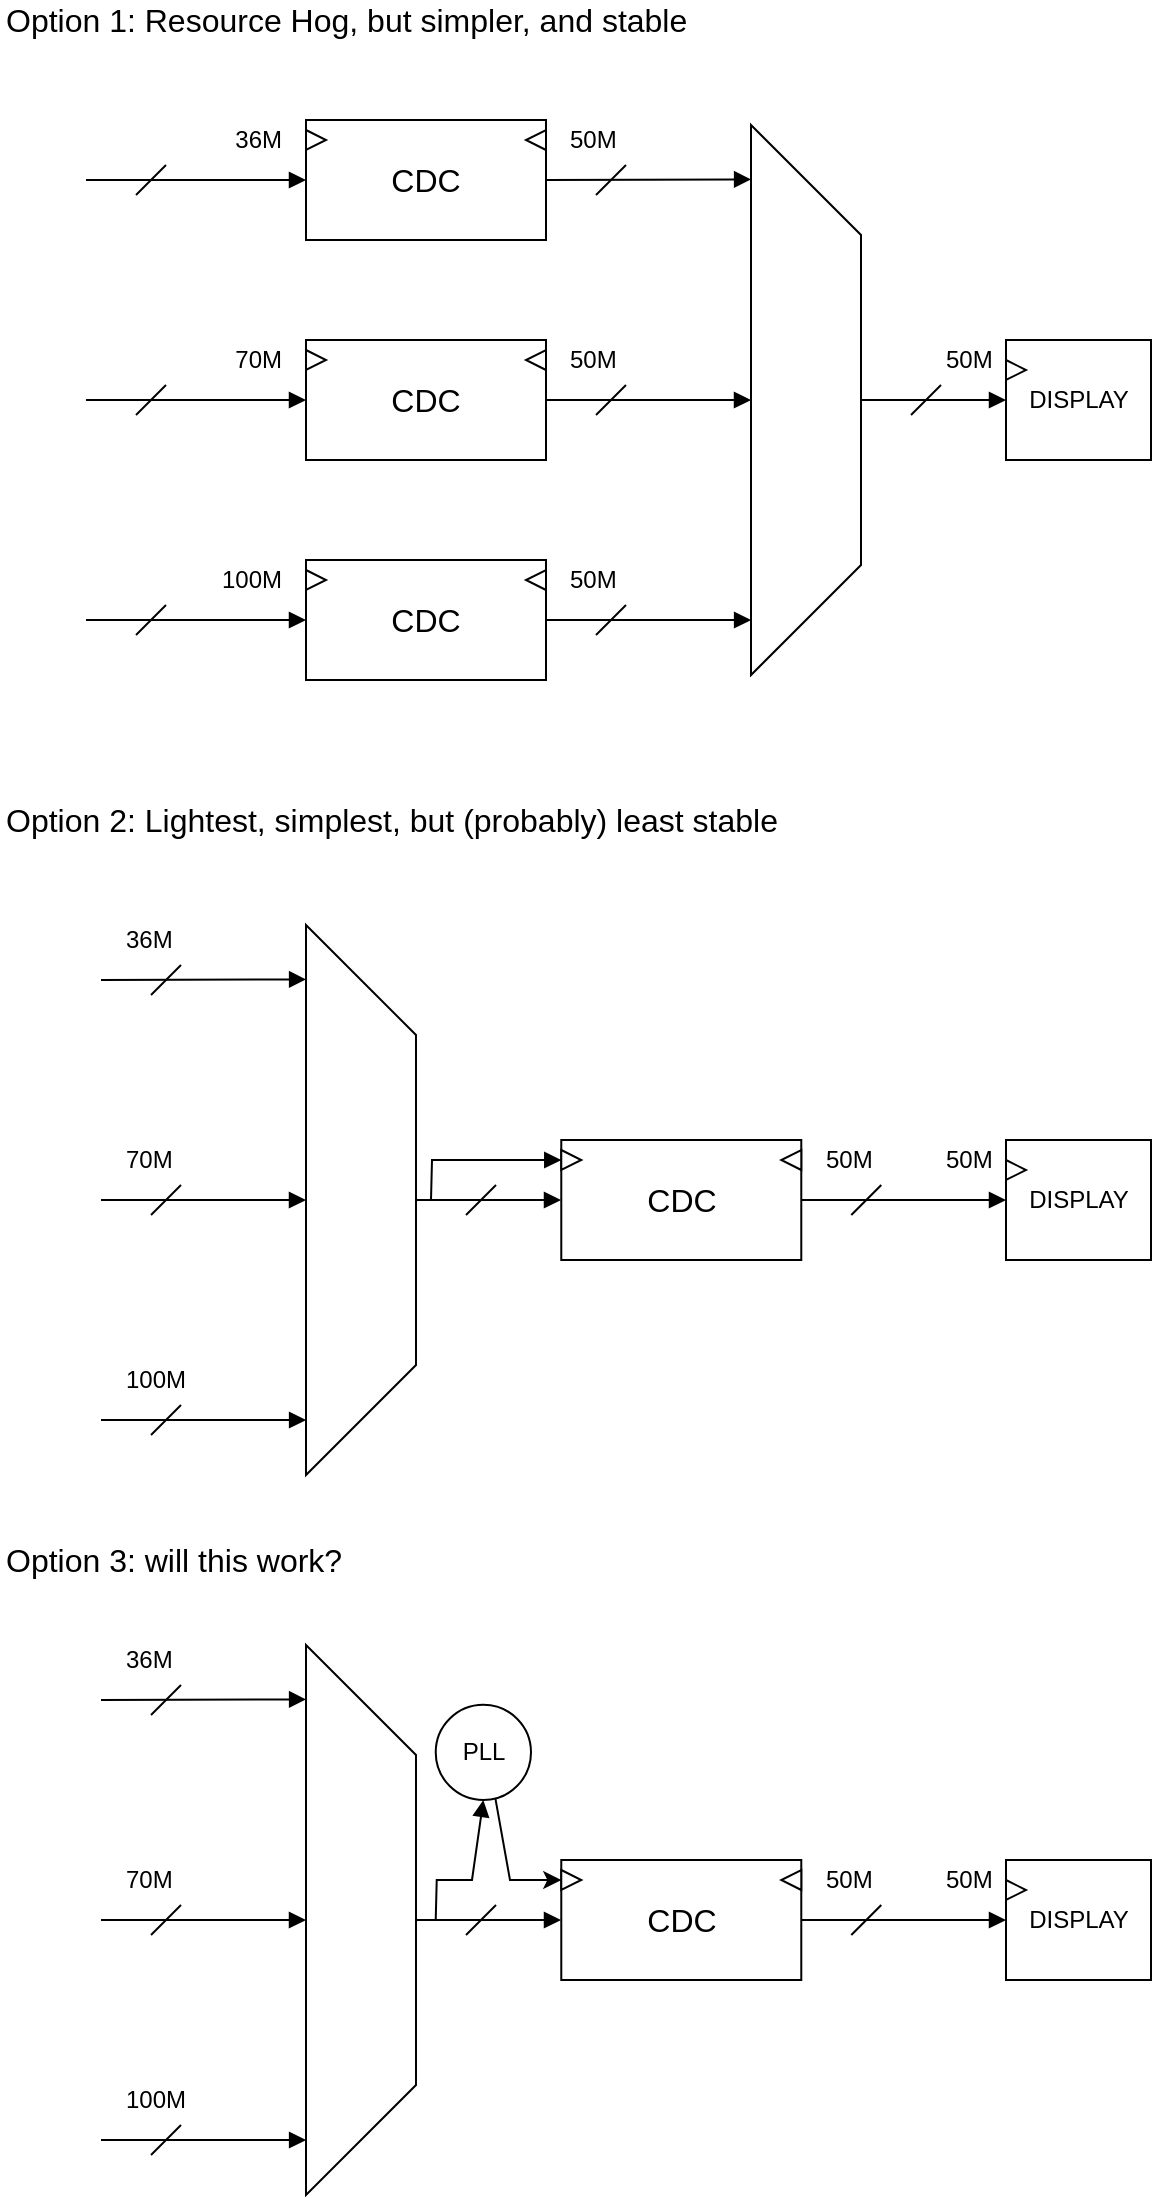 <mxfile version="12.4.3" type="device" pages="1"><diagram id="1HUxuPu3lJ-ICC_iqJTp" name="Page-1"><mxGraphModel dx="2370" dy="1342" grid="1" gridSize="10" guides="1" tooltips="1" connect="1" arrows="1" fold="1" page="1" pageScale="1" pageWidth="827" pageHeight="1169" math="0" shadow="0"><root><mxCell id="0"/><mxCell id="1" parent="0"/><mxCell id="hkhS4apou0D0wFcvePs4-18" value="CDC" style="rounded=0;whiteSpace=wrap;html=1;fontSize=16;align=center;" vertex="1" parent="1"><mxGeometry x="170" y="80" width="120" height="60" as="geometry"/></mxCell><mxCell id="hkhS4apou0D0wFcvePs4-4" value="Option 1: Resource Hog, but simpler, and stable" style="text;html=1;strokeColor=none;fillColor=none;align=left;verticalAlign=middle;whiteSpace=wrap;rounded=0;labelPosition=center;verticalLabelPosition=middle;fontSize=16;" vertex="1" parent="1"><mxGeometry x="17.5" y="20" width="510" height="20" as="geometry"/></mxCell><mxCell id="hkhS4apou0D0wFcvePs4-10" value="" style="shape=trapezoid;perimeter=trapezoidPerimeter;whiteSpace=wrap;html=1;fontSize=16;align=left;rotation=90;" vertex="1" parent="1"><mxGeometry x="282.5" y="192.5" width="275" height="55" as="geometry"/></mxCell><mxCell id="hkhS4apou0D0wFcvePs4-15" value="" style="triangle;html=1;whiteSpace=wrap;rotation=-180;" vertex="1" parent="1"><mxGeometry x="280" y="85" width="10" height="10" as="geometry"/></mxCell><mxCell id="hkhS4apou0D0wFcvePs4-21" value="" style="triangle;html=1;whiteSpace=wrap;" vertex="1" parent="1"><mxGeometry x="170" y="85" width="10" height="10" as="geometry"/></mxCell><mxCell id="hkhS4apou0D0wFcvePs4-22" value="CDC" style="rounded=0;whiteSpace=wrap;html=1;fontSize=16;align=center;" vertex="1" parent="1"><mxGeometry x="170" y="190" width="120" height="60" as="geometry"/></mxCell><mxCell id="hkhS4apou0D0wFcvePs4-23" value="" style="triangle;html=1;whiteSpace=wrap;rotation=-180;" vertex="1" parent="1"><mxGeometry x="280" y="195" width="10" height="10" as="geometry"/></mxCell><mxCell id="hkhS4apou0D0wFcvePs4-24" value="" style="triangle;html=1;whiteSpace=wrap;" vertex="1" parent="1"><mxGeometry x="170" y="195" width="10" height="10" as="geometry"/></mxCell><mxCell id="hkhS4apou0D0wFcvePs4-25" value="CDC" style="rounded=0;whiteSpace=wrap;html=1;fontSize=16;align=center;" vertex="1" parent="1"><mxGeometry x="170" y="300" width="120" height="60" as="geometry"/></mxCell><mxCell id="hkhS4apou0D0wFcvePs4-26" value="" style="triangle;html=1;whiteSpace=wrap;rotation=-180;" vertex="1" parent="1"><mxGeometry x="280" y="305" width="10" height="10" as="geometry"/></mxCell><mxCell id="hkhS4apou0D0wFcvePs4-27" value="" style="triangle;html=1;whiteSpace=wrap;" vertex="1" parent="1"><mxGeometry x="170" y="305" width="10" height="10" as="geometry"/></mxCell><mxCell id="hkhS4apou0D0wFcvePs4-28" value="36M" style="text;html=1;strokeColor=none;fillColor=none;align=right;verticalAlign=middle;whiteSpace=wrap;rounded=0;fontSize=12;" vertex="1" parent="1"><mxGeometry x="120" y="80" width="40" height="20" as="geometry"/></mxCell><mxCell id="hkhS4apou0D0wFcvePs4-29" value="50M" style="text;html=1;strokeColor=none;fillColor=none;align=left;verticalAlign=middle;whiteSpace=wrap;rounded=0;fontSize=12;" vertex="1" parent="1"><mxGeometry x="300" y="80" width="40" height="20" as="geometry"/></mxCell><mxCell id="hkhS4apou0D0wFcvePs4-30" value="70M" style="text;html=1;strokeColor=none;fillColor=none;align=right;verticalAlign=middle;whiteSpace=wrap;rounded=0;fontSize=12;" vertex="1" parent="1"><mxGeometry x="120" y="190" width="40" height="20" as="geometry"/></mxCell><mxCell id="hkhS4apou0D0wFcvePs4-31" value="50M" style="text;html=1;strokeColor=none;fillColor=none;align=left;verticalAlign=middle;whiteSpace=wrap;rounded=0;fontSize=12;" vertex="1" parent="1"><mxGeometry x="300" y="190" width="40" height="20" as="geometry"/></mxCell><mxCell id="hkhS4apou0D0wFcvePs4-32" value="100M" style="text;html=1;strokeColor=none;fillColor=none;align=right;verticalAlign=middle;whiteSpace=wrap;rounded=0;fontSize=12;" vertex="1" parent="1"><mxGeometry x="120" y="300" width="40" height="20" as="geometry"/></mxCell><mxCell id="hkhS4apou0D0wFcvePs4-33" value="50M" style="text;html=1;strokeColor=none;fillColor=none;align=left;verticalAlign=middle;whiteSpace=wrap;rounded=0;fontSize=12;" vertex="1" parent="1"><mxGeometry x="300" y="300" width="40" height="20" as="geometry"/></mxCell><mxCell id="hkhS4apou0D0wFcvePs4-34" value="" style="endArrow=block;html=1;fontSize=12;entryX=0;entryY=0.5;entryDx=0;entryDy=0;endFill=1;" edge="1" parent="1" target="hkhS4apou0D0wFcvePs4-18"><mxGeometry width="50" height="50" relative="1" as="geometry"><mxPoint x="60" y="110" as="sourcePoint"/><mxPoint x="110" y="110" as="targetPoint"/></mxGeometry></mxCell><mxCell id="hkhS4apou0D0wFcvePs4-41" value="" style="verticalLabelPosition=bottom;shadow=0;dashed=0;align=center;html=1;verticalAlign=top;shape=mxgraph.electrical.transmission.bus_width;pointerEvents=1;fontSize=12;" vertex="1" parent="1"><mxGeometry x="85" y="102.5" width="15" height="15" as="geometry"/></mxCell><mxCell id="hkhS4apou0D0wFcvePs4-54" value="" style="endArrow=block;html=1;fontSize=12;entryX=0;entryY=0.5;entryDx=0;entryDy=0;endFill=1;" edge="1" parent="1"><mxGeometry width="50" height="50" relative="1" as="geometry"><mxPoint x="60" y="220" as="sourcePoint"/><mxPoint x="170" y="220" as="targetPoint"/></mxGeometry></mxCell><mxCell id="hkhS4apou0D0wFcvePs4-55" value="" style="verticalLabelPosition=bottom;shadow=0;dashed=0;align=center;html=1;verticalAlign=top;shape=mxgraph.electrical.transmission.bus_width;pointerEvents=1;fontSize=12;" vertex="1" parent="1"><mxGeometry x="85" y="212.5" width="15" height="15" as="geometry"/></mxCell><mxCell id="hkhS4apou0D0wFcvePs4-56" value="" style="endArrow=block;html=1;fontSize=12;entryX=0;entryY=0.5;entryDx=0;entryDy=0;endFill=1;" edge="1" parent="1"><mxGeometry width="50" height="50" relative="1" as="geometry"><mxPoint x="60" y="330" as="sourcePoint"/><mxPoint x="170" y="330" as="targetPoint"/></mxGeometry></mxCell><mxCell id="hkhS4apou0D0wFcvePs4-57" value="" style="verticalLabelPosition=bottom;shadow=0;dashed=0;align=center;html=1;verticalAlign=top;shape=mxgraph.electrical.transmission.bus_width;pointerEvents=1;fontSize=12;" vertex="1" parent="1"><mxGeometry x="85" y="322.5" width="15" height="15" as="geometry"/></mxCell><mxCell id="hkhS4apou0D0wFcvePs4-58" value="" style="endArrow=block;html=1;fontSize=12;endFill=1;entryX=0.099;entryY=0.999;entryDx=0;entryDy=0;entryPerimeter=0;" edge="1" parent="1" target="hkhS4apou0D0wFcvePs4-10"><mxGeometry width="50" height="50" relative="1" as="geometry"><mxPoint x="290" y="110" as="sourcePoint"/><mxPoint x="360" y="110" as="targetPoint"/></mxGeometry></mxCell><mxCell id="hkhS4apou0D0wFcvePs4-59" value="" style="verticalLabelPosition=bottom;shadow=0;dashed=0;align=center;html=1;verticalAlign=top;shape=mxgraph.electrical.transmission.bus_width;pointerEvents=1;fontSize=12;" vertex="1" parent="1"><mxGeometry x="315" y="102.5" width="15" height="15" as="geometry"/></mxCell><mxCell id="hkhS4apou0D0wFcvePs4-60" value="" style="endArrow=block;html=1;fontSize=12;endFill=1;entryX=0.5;entryY=1;entryDx=0;entryDy=0;" edge="1" parent="1" target="hkhS4apou0D0wFcvePs4-10"><mxGeometry width="50" height="50" relative="1" as="geometry"><mxPoint x="290" y="220" as="sourcePoint"/><mxPoint x="390" y="220" as="targetPoint"/></mxGeometry></mxCell><mxCell id="hkhS4apou0D0wFcvePs4-61" value="" style="verticalLabelPosition=bottom;shadow=0;dashed=0;align=center;html=1;verticalAlign=top;shape=mxgraph.electrical.transmission.bus_width;pointerEvents=1;fontSize=12;" vertex="1" parent="1"><mxGeometry x="315" y="212.5" width="15" height="15" as="geometry"/></mxCell><mxCell id="hkhS4apou0D0wFcvePs4-62" value="" style="endArrow=block;html=1;fontSize=12;endFill=1;entryX=0.9;entryY=0.999;entryDx=0;entryDy=0;entryPerimeter=0;" edge="1" parent="1" target="hkhS4apou0D0wFcvePs4-10"><mxGeometry width="50" height="50" relative="1" as="geometry"><mxPoint x="290" y="330" as="sourcePoint"/><mxPoint x="390" y="330" as="targetPoint"/></mxGeometry></mxCell><mxCell id="hkhS4apou0D0wFcvePs4-63" value="" style="verticalLabelPosition=bottom;shadow=0;dashed=0;align=center;html=1;verticalAlign=top;shape=mxgraph.electrical.transmission.bus_width;pointerEvents=1;fontSize=12;" vertex="1" parent="1"><mxGeometry x="315" y="322.5" width="15" height="15" as="geometry"/></mxCell><mxCell id="hkhS4apou0D0wFcvePs4-65" value="" style="endArrow=block;html=1;fontSize=12;endFill=1;" edge="1" parent="1"><mxGeometry width="50" height="50" relative="1" as="geometry"><mxPoint x="447.5" y="220" as="sourcePoint"/><mxPoint x="520" y="220" as="targetPoint"/></mxGeometry></mxCell><mxCell id="hkhS4apou0D0wFcvePs4-66" value="" style="verticalLabelPosition=bottom;shadow=0;dashed=0;align=center;html=1;verticalAlign=top;shape=mxgraph.electrical.transmission.bus_width;pointerEvents=1;fontSize=12;" vertex="1" parent="1"><mxGeometry x="472.5" y="212.5" width="15" height="15" as="geometry"/></mxCell><mxCell id="hkhS4apou0D0wFcvePs4-67" value="DISPLAY" style="rounded=0;whiteSpace=wrap;html=1;fontSize=12;align=center;" vertex="1" parent="1"><mxGeometry x="520" y="190" width="72.5" height="60" as="geometry"/></mxCell><mxCell id="hkhS4apou0D0wFcvePs4-68" value="" style="triangle;html=1;whiteSpace=wrap;" vertex="1" parent="1"><mxGeometry x="520" y="200" width="10" height="10" as="geometry"/></mxCell><mxCell id="hkhS4apou0D0wFcvePs4-69" value="50M" style="text;html=1;strokeColor=none;fillColor=none;align=left;verticalAlign=middle;whiteSpace=wrap;rounded=0;fontSize=12;" vertex="1" parent="1"><mxGeometry x="487.5" y="190" width="40" height="20" as="geometry"/></mxCell><mxCell id="hkhS4apou0D0wFcvePs4-71" value="" style="shape=trapezoid;perimeter=trapezoidPerimeter;whiteSpace=wrap;html=1;fontSize=16;align=left;rotation=90;" vertex="1" parent="1"><mxGeometry x="60" y="592.5" width="275" height="55" as="geometry"/></mxCell><mxCell id="hkhS4apou0D0wFcvePs4-81" value="36M" style="text;html=1;strokeColor=none;fillColor=none;align=left;verticalAlign=middle;whiteSpace=wrap;rounded=0;fontSize=12;" vertex="1" parent="1"><mxGeometry x="77.5" y="480" width="40" height="20" as="geometry"/></mxCell><mxCell id="hkhS4apou0D0wFcvePs4-83" value="70M" style="text;html=1;strokeColor=none;fillColor=none;align=left;verticalAlign=middle;whiteSpace=wrap;rounded=0;fontSize=12;" vertex="1" parent="1"><mxGeometry x="77.5" y="590" width="40" height="20" as="geometry"/></mxCell><mxCell id="hkhS4apou0D0wFcvePs4-85" value="100M" style="text;html=1;strokeColor=none;fillColor=none;align=left;verticalAlign=middle;whiteSpace=wrap;rounded=0;fontSize=12;" vertex="1" parent="1"><mxGeometry x="77.5" y="700" width="40" height="20" as="geometry"/></mxCell><mxCell id="hkhS4apou0D0wFcvePs4-92" value="" style="endArrow=block;html=1;fontSize=12;endFill=1;entryX=0.099;entryY=0.999;entryDx=0;entryDy=0;entryPerimeter=0;" edge="1" parent="1" target="hkhS4apou0D0wFcvePs4-71"><mxGeometry width="50" height="50" relative="1" as="geometry"><mxPoint x="67.5" y="510" as="sourcePoint"/><mxPoint x="137.5" y="510" as="targetPoint"/></mxGeometry></mxCell><mxCell id="hkhS4apou0D0wFcvePs4-93" value="" style="verticalLabelPosition=bottom;shadow=0;dashed=0;align=center;html=1;verticalAlign=top;shape=mxgraph.electrical.transmission.bus_width;pointerEvents=1;fontSize=12;" vertex="1" parent="1"><mxGeometry x="92.5" y="502.5" width="15" height="15" as="geometry"/></mxCell><mxCell id="hkhS4apou0D0wFcvePs4-94" value="" style="endArrow=block;html=1;fontSize=12;endFill=1;entryX=0.5;entryY=1;entryDx=0;entryDy=0;" edge="1" parent="1" target="hkhS4apou0D0wFcvePs4-71"><mxGeometry width="50" height="50" relative="1" as="geometry"><mxPoint x="67.5" y="620" as="sourcePoint"/><mxPoint x="167.5" y="620" as="targetPoint"/></mxGeometry></mxCell><mxCell id="hkhS4apou0D0wFcvePs4-95" value="" style="verticalLabelPosition=bottom;shadow=0;dashed=0;align=center;html=1;verticalAlign=top;shape=mxgraph.electrical.transmission.bus_width;pointerEvents=1;fontSize=12;" vertex="1" parent="1"><mxGeometry x="92.5" y="612.5" width="15" height="15" as="geometry"/></mxCell><mxCell id="hkhS4apou0D0wFcvePs4-96" value="" style="endArrow=block;html=1;fontSize=12;endFill=1;entryX=0.9;entryY=0.999;entryDx=0;entryDy=0;entryPerimeter=0;" edge="1" parent="1" target="hkhS4apou0D0wFcvePs4-71"><mxGeometry width="50" height="50" relative="1" as="geometry"><mxPoint x="67.5" y="730" as="sourcePoint"/><mxPoint x="167.5" y="730" as="targetPoint"/></mxGeometry></mxCell><mxCell id="hkhS4apou0D0wFcvePs4-97" value="" style="verticalLabelPosition=bottom;shadow=0;dashed=0;align=center;html=1;verticalAlign=top;shape=mxgraph.electrical.transmission.bus_width;pointerEvents=1;fontSize=12;" vertex="1" parent="1"><mxGeometry x="92.5" y="722.5" width="15" height="15" as="geometry"/></mxCell><mxCell id="hkhS4apou0D0wFcvePs4-98" value="" style="endArrow=block;html=1;fontSize=12;endFill=1;" edge="1" parent="1"><mxGeometry width="50" height="50" relative="1" as="geometry"><mxPoint x="225" y="620" as="sourcePoint"/><mxPoint x="297.5" y="620" as="targetPoint"/></mxGeometry></mxCell><mxCell id="hkhS4apou0D0wFcvePs4-99" value="" style="verticalLabelPosition=bottom;shadow=0;dashed=0;align=center;html=1;verticalAlign=top;shape=mxgraph.electrical.transmission.bus_width;pointerEvents=1;fontSize=12;" vertex="1" parent="1"><mxGeometry x="250" y="612.5" width="15" height="15" as="geometry"/></mxCell><mxCell id="hkhS4apou0D0wFcvePs4-103" value="CDC" style="rounded=0;whiteSpace=wrap;html=1;fontSize=16;align=center;" vertex="1" parent="1"><mxGeometry x="297.64" y="590" width="120" height="60" as="geometry"/></mxCell><mxCell id="hkhS4apou0D0wFcvePs4-104" value="" style="triangle;html=1;whiteSpace=wrap;rotation=-180;" vertex="1" parent="1"><mxGeometry x="407.64" y="595" width="10" height="10" as="geometry"/></mxCell><mxCell id="hkhS4apou0D0wFcvePs4-105" value="" style="triangle;html=1;whiteSpace=wrap;" vertex="1" parent="1"><mxGeometry x="297.64" y="595" width="10" height="10" as="geometry"/></mxCell><mxCell id="hkhS4apou0D0wFcvePs4-106" value="50M" style="text;html=1;strokeColor=none;fillColor=none;align=left;verticalAlign=middle;whiteSpace=wrap;rounded=0;fontSize=12;" vertex="1" parent="1"><mxGeometry x="427.5" y="590" width="40" height="20" as="geometry"/></mxCell><mxCell id="hkhS4apou0D0wFcvePs4-107" value="" style="endArrow=block;html=1;fontSize=12;rounded=0;entryX=0;entryY=0.5;entryDx=0;entryDy=0;endFill=1;" edge="1" parent="1" target="hkhS4apou0D0wFcvePs4-105"><mxGeometry width="50" height="50" relative="1" as="geometry"><mxPoint x="232.5" y="620" as="sourcePoint"/><mxPoint x="283" y="590" as="targetPoint"/><Array as="points"><mxPoint x="233" y="600"/></Array></mxGeometry></mxCell><mxCell id="hkhS4apou0D0wFcvePs4-108" value="" style="endArrow=block;html=1;fontSize=12;endFill=1;entryX=0;entryY=0.5;entryDx=0;entryDy=0;" edge="1" parent="1" target="hkhS4apou0D0wFcvePs4-110"><mxGeometry width="50" height="50" relative="1" as="geometry"><mxPoint x="417.64" y="620" as="sourcePoint"/><mxPoint x="520.195" y="619.725" as="targetPoint"/></mxGeometry></mxCell><mxCell id="hkhS4apou0D0wFcvePs4-109" value="" style="verticalLabelPosition=bottom;shadow=0;dashed=0;align=center;html=1;verticalAlign=top;shape=mxgraph.electrical.transmission.bus_width;pointerEvents=1;fontSize=12;" vertex="1" parent="1"><mxGeometry x="442.64" y="612.5" width="15" height="15" as="geometry"/></mxCell><mxCell id="hkhS4apou0D0wFcvePs4-110" value="DISPLAY" style="rounded=0;whiteSpace=wrap;html=1;fontSize=12;align=center;" vertex="1" parent="1"><mxGeometry x="520" y="590" width="72.5" height="60" as="geometry"/></mxCell><mxCell id="hkhS4apou0D0wFcvePs4-111" value="" style="triangle;html=1;whiteSpace=wrap;" vertex="1" parent="1"><mxGeometry x="520" y="600" width="10" height="10" as="geometry"/></mxCell><mxCell id="hkhS4apou0D0wFcvePs4-112" value="50M" style="text;html=1;strokeColor=none;fillColor=none;align=left;verticalAlign=middle;whiteSpace=wrap;rounded=0;fontSize=12;" vertex="1" parent="1"><mxGeometry x="487.5" y="590" width="40" height="20" as="geometry"/></mxCell><mxCell id="hkhS4apou0D0wFcvePs4-113" value="" style="shape=trapezoid;perimeter=trapezoidPerimeter;whiteSpace=wrap;html=1;fontSize=16;align=left;rotation=90;" vertex="1" parent="1"><mxGeometry x="60" y="952.5" width="275" height="55" as="geometry"/></mxCell><mxCell id="hkhS4apou0D0wFcvePs4-114" value="36M" style="text;html=1;strokeColor=none;fillColor=none;align=left;verticalAlign=middle;whiteSpace=wrap;rounded=0;fontSize=12;" vertex="1" parent="1"><mxGeometry x="77.5" y="840" width="40" height="20" as="geometry"/></mxCell><mxCell id="hkhS4apou0D0wFcvePs4-115" value="70M" style="text;html=1;strokeColor=none;fillColor=none;align=left;verticalAlign=middle;whiteSpace=wrap;rounded=0;fontSize=12;" vertex="1" parent="1"><mxGeometry x="77.5" y="950" width="40" height="20" as="geometry"/></mxCell><mxCell id="hkhS4apou0D0wFcvePs4-116" value="100M" style="text;html=1;strokeColor=none;fillColor=none;align=left;verticalAlign=middle;whiteSpace=wrap;rounded=0;fontSize=12;" vertex="1" parent="1"><mxGeometry x="77.5" y="1060" width="40" height="20" as="geometry"/></mxCell><mxCell id="hkhS4apou0D0wFcvePs4-117" value="" style="endArrow=block;html=1;fontSize=12;endFill=1;entryX=0.099;entryY=0.999;entryDx=0;entryDy=0;entryPerimeter=0;" edge="1" parent="1" target="hkhS4apou0D0wFcvePs4-113"><mxGeometry width="50" height="50" relative="1" as="geometry"><mxPoint x="67.5" y="870" as="sourcePoint"/><mxPoint x="137.5" y="870" as="targetPoint"/></mxGeometry></mxCell><mxCell id="hkhS4apou0D0wFcvePs4-118" value="" style="verticalLabelPosition=bottom;shadow=0;dashed=0;align=center;html=1;verticalAlign=top;shape=mxgraph.electrical.transmission.bus_width;pointerEvents=1;fontSize=12;" vertex="1" parent="1"><mxGeometry x="92.5" y="862.5" width="15" height="15" as="geometry"/></mxCell><mxCell id="hkhS4apou0D0wFcvePs4-119" value="" style="endArrow=block;html=1;fontSize=12;endFill=1;entryX=0.5;entryY=1;entryDx=0;entryDy=0;" edge="1" parent="1" target="hkhS4apou0D0wFcvePs4-113"><mxGeometry width="50" height="50" relative="1" as="geometry"><mxPoint x="67.5" y="980" as="sourcePoint"/><mxPoint x="167.5" y="980" as="targetPoint"/></mxGeometry></mxCell><mxCell id="hkhS4apou0D0wFcvePs4-120" value="" style="verticalLabelPosition=bottom;shadow=0;dashed=0;align=center;html=1;verticalAlign=top;shape=mxgraph.electrical.transmission.bus_width;pointerEvents=1;fontSize=12;" vertex="1" parent="1"><mxGeometry x="92.5" y="972.5" width="15" height="15" as="geometry"/></mxCell><mxCell id="hkhS4apou0D0wFcvePs4-121" value="" style="endArrow=block;html=1;fontSize=12;endFill=1;entryX=0.9;entryY=0.999;entryDx=0;entryDy=0;entryPerimeter=0;" edge="1" parent="1" target="hkhS4apou0D0wFcvePs4-113"><mxGeometry width="50" height="50" relative="1" as="geometry"><mxPoint x="67.5" y="1090" as="sourcePoint"/><mxPoint x="167.5" y="1090" as="targetPoint"/></mxGeometry></mxCell><mxCell id="hkhS4apou0D0wFcvePs4-122" value="" style="verticalLabelPosition=bottom;shadow=0;dashed=0;align=center;html=1;verticalAlign=top;shape=mxgraph.electrical.transmission.bus_width;pointerEvents=1;fontSize=12;" vertex="1" parent="1"><mxGeometry x="92.5" y="1082.5" width="15" height="15" as="geometry"/></mxCell><mxCell id="hkhS4apou0D0wFcvePs4-123" value="" style="endArrow=block;html=1;fontSize=12;endFill=1;" edge="1" parent="1"><mxGeometry width="50" height="50" relative="1" as="geometry"><mxPoint x="225" y="980" as="sourcePoint"/><mxPoint x="297.5" y="980" as="targetPoint"/></mxGeometry></mxCell><mxCell id="hkhS4apou0D0wFcvePs4-124" value="" style="verticalLabelPosition=bottom;shadow=0;dashed=0;align=center;html=1;verticalAlign=top;shape=mxgraph.electrical.transmission.bus_width;pointerEvents=1;fontSize=12;" vertex="1" parent="1"><mxGeometry x="250" y="972.5" width="15" height="15" as="geometry"/></mxCell><mxCell id="hkhS4apou0D0wFcvePs4-125" value="CDC" style="rounded=0;whiteSpace=wrap;html=1;fontSize=16;align=center;" vertex="1" parent="1"><mxGeometry x="297.64" y="950" width="120" height="60" as="geometry"/></mxCell><mxCell id="hkhS4apou0D0wFcvePs4-126" value="" style="triangle;html=1;whiteSpace=wrap;rotation=-180;" vertex="1" parent="1"><mxGeometry x="407.64" y="955" width="10" height="10" as="geometry"/></mxCell><mxCell id="hkhS4apou0D0wFcvePs4-127" value="" style="triangle;html=1;whiteSpace=wrap;" vertex="1" parent="1"><mxGeometry x="297.64" y="955" width="10" height="10" as="geometry"/></mxCell><mxCell id="hkhS4apou0D0wFcvePs4-128" value="50M" style="text;html=1;strokeColor=none;fillColor=none;align=left;verticalAlign=middle;whiteSpace=wrap;rounded=0;fontSize=12;" vertex="1" parent="1"><mxGeometry x="427.5" y="950" width="40" height="20" as="geometry"/></mxCell><mxCell id="hkhS4apou0D0wFcvePs4-129" value="" style="endArrow=block;html=1;fontSize=12;rounded=0;endFill=1;entryX=0.5;entryY=1;entryDx=0;entryDy=0;" edge="1" parent="1" target="hkhS4apou0D0wFcvePs4-136"><mxGeometry width="50" height="50" relative="1" as="geometry"><mxPoint x="234.86" y="980" as="sourcePoint"/><mxPoint x="253.61" y="940" as="targetPoint"/><Array as="points"><mxPoint x="235.36" y="960"/><mxPoint x="253" y="960"/></Array></mxGeometry></mxCell><mxCell id="hkhS4apou0D0wFcvePs4-130" value="" style="endArrow=block;html=1;fontSize=12;endFill=1;entryX=0;entryY=0.5;entryDx=0;entryDy=0;" edge="1" parent="1" target="hkhS4apou0D0wFcvePs4-132"><mxGeometry width="50" height="50" relative="1" as="geometry"><mxPoint x="417.64" y="980" as="sourcePoint"/><mxPoint x="520.195" y="979.725" as="targetPoint"/></mxGeometry></mxCell><mxCell id="hkhS4apou0D0wFcvePs4-131" value="" style="verticalLabelPosition=bottom;shadow=0;dashed=0;align=center;html=1;verticalAlign=top;shape=mxgraph.electrical.transmission.bus_width;pointerEvents=1;fontSize=12;" vertex="1" parent="1"><mxGeometry x="442.64" y="972.5" width="15" height="15" as="geometry"/></mxCell><mxCell id="hkhS4apou0D0wFcvePs4-132" value="DISPLAY" style="rounded=0;whiteSpace=wrap;html=1;fontSize=12;align=center;" vertex="1" parent="1"><mxGeometry x="520" y="950" width="72.5" height="60" as="geometry"/></mxCell><mxCell id="hkhS4apou0D0wFcvePs4-133" value="" style="triangle;html=1;whiteSpace=wrap;" vertex="1" parent="1"><mxGeometry x="520" y="960" width="10" height="10" as="geometry"/></mxCell><mxCell id="hkhS4apou0D0wFcvePs4-134" value="50M" style="text;html=1;strokeColor=none;fillColor=none;align=left;verticalAlign=middle;whiteSpace=wrap;rounded=0;fontSize=12;" vertex="1" parent="1"><mxGeometry x="487.5" y="950" width="40" height="20" as="geometry"/></mxCell><mxCell id="hkhS4apou0D0wFcvePs4-136" value="PLL" style="ellipse;whiteSpace=wrap;html=1;aspect=fixed;fontSize=12;align=center;" vertex="1" parent="1"><mxGeometry x="234.86" y="872.36" width="47.64" height="47.64" as="geometry"/></mxCell><mxCell id="hkhS4apou0D0wFcvePs4-137" value="" style="endArrow=classic;html=1;fontSize=12;exitX=0.626;exitY=0.983;exitDx=0;exitDy=0;exitPerimeter=0;entryX=0;entryY=0.5;entryDx=0;entryDy=0;rounded=0;" edge="1" parent="1" source="hkhS4apou0D0wFcvePs4-136" target="hkhS4apou0D0wFcvePs4-127"><mxGeometry width="50" height="50" relative="1" as="geometry"><mxPoint x="282.5" y="927.5" as="sourcePoint"/><mxPoint x="280" y="970" as="targetPoint"/><Array as="points"><mxPoint x="272" y="960"/></Array></mxGeometry></mxCell><mxCell id="hkhS4apou0D0wFcvePs4-138" value="Option 2: Lightest, simplest, but (probably) least stable" style="text;html=1;strokeColor=none;fillColor=none;align=left;verticalAlign=middle;whiteSpace=wrap;rounded=0;labelPosition=center;verticalLabelPosition=middle;fontSize=16;" vertex="1" parent="1"><mxGeometry x="17.5" y="420" width="510" height="20" as="geometry"/></mxCell><mxCell id="hkhS4apou0D0wFcvePs4-139" value="Option 3: will this work?" style="text;html=1;strokeColor=none;fillColor=none;align=left;verticalAlign=middle;whiteSpace=wrap;rounded=0;labelPosition=center;verticalLabelPosition=middle;fontSize=16;" vertex="1" parent="1"><mxGeometry x="17.5" y="790" width="510" height="20" as="geometry"/></mxCell></root></mxGraphModel></diagram></mxfile>